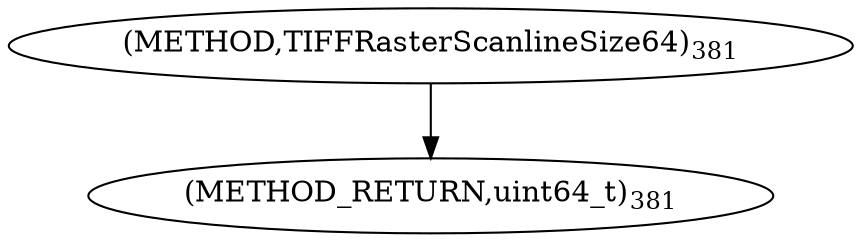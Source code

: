 digraph "TIFFRasterScanlineSize64" {  
"8575" [label = <(METHOD,TIFFRasterScanlineSize64)<SUB>381</SUB>> ]
"8577" [label = <(METHOD_RETURN,uint64_t)<SUB>381</SUB>> ]
  "8575" -> "8577" 
}
